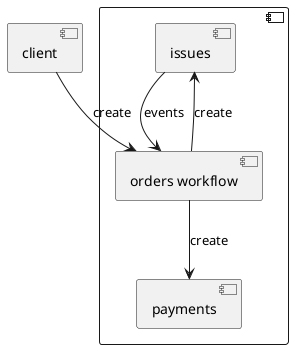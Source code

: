 @startuml


component {
    component issues
    component payments
    component "orders workflow" as orders

    orders --> payments: create
    orders --> issues: create
    issues --> orders: events
}

component client
client --> orders: create
@enduml